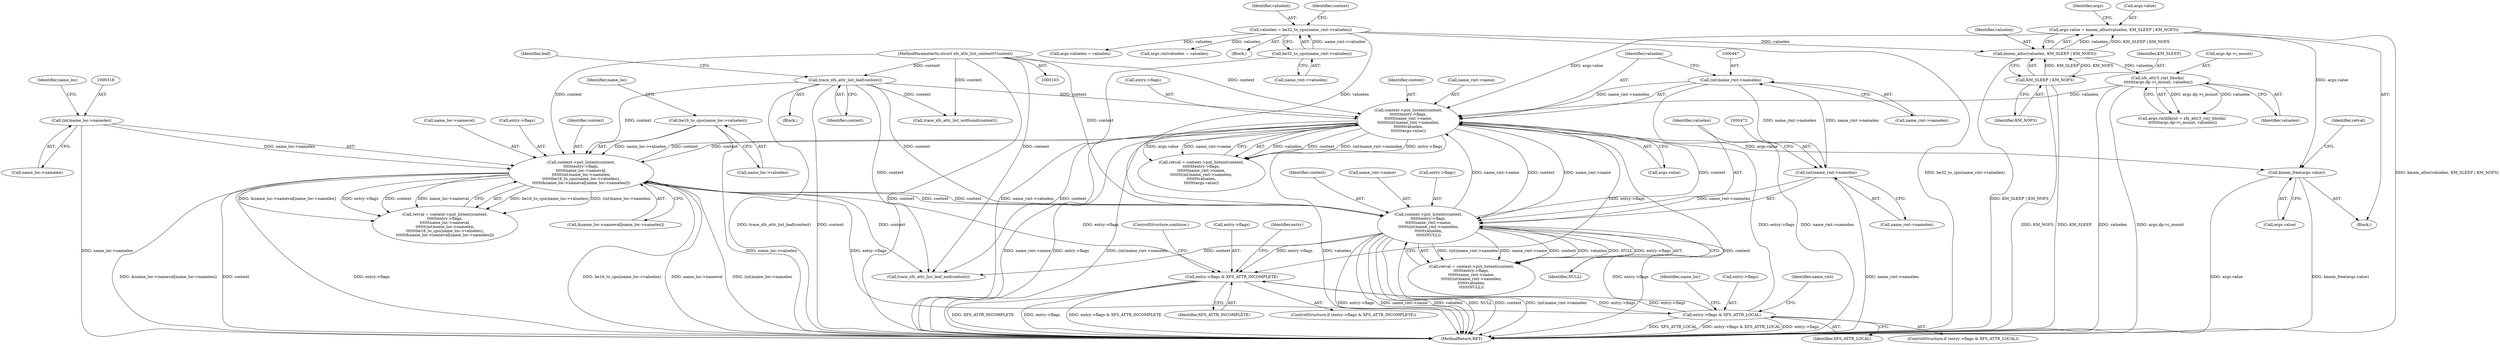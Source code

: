digraph "0_linux_2e83b79b2d6c78bf1b4aa227938a214dcbddc83f@API" {
"1000455" [label="(Call,kmem_free(args.value))"];
"1000400" [label="(Call,args.value = kmem_alloc(valuelen, KM_SLEEP | KM_NOFS))"];
"1000404" [label="(Call,kmem_alloc(valuelen, KM_SLEEP | KM_NOFS))"];
"1000347" [label="(Call,valuelen = be32_to_cpu(name_rmt->valuelen))"];
"1000349" [label="(Call,be32_to_cpu(name_rmt->valuelen))"];
"1000406" [label="(Call,KM_SLEEP | KM_NOFS)"];
"1000438" [label="(Call,context->put_listent(context,\n\t\t\t\t\t\t\tentry->flags,\n\t\t\t\t\t\t\tname_rmt->name,\n\t\t\t\t\t\t\t(int)name_rmt->namelen,\n\t\t\t\t\t\t\tvaluelen,\n\t\t\t\t\t\t\targs.value))"];
"1000309" [label="(Call,context->put_listent(context,\n\t\t\t\t\t\tentry->flags,\n\t\t\t\t\t\tname_loc->nameval,\n\t\t\t\t\t\t(int)name_loc->namelen,\n\t\t\t\t\t\tbe16_to_cpu(name_loc->valuelen),\n\t\t\t\t\t\t&name_loc->nameval[name_loc->namelen]))"];
"1000122" [label="(Call,trace_xfs_attr_list_leaf(context))"];
"1000105" [label="(MethodParameterIn,struct xfs_attr_list_context\t*context)"];
"1000463" [label="(Call,context->put_listent(context,\n\t\t\t\t\t\tentry->flags,\n\t\t\t\t\t\tname_rmt->name,\n\t\t\t\t\t\t(int)name_rmt->namelen,\n\t\t\t\t\t\tvaluelen,\n\t\t\t\t\t\tNULL))"];
"1000295" [label="(Call,entry->flags & XFS_ATTR_LOCAL)"];
"1000288" [label="(Call,entry->flags & XFS_ATTR_INCOMPLETE)"];
"1000471" [label="(Call,(int)name_rmt->namelen)"];
"1000446" [label="(Call,(int)name_rmt->namelen)"];
"1000317" [label="(Call,(int)name_loc->namelen)"];
"1000322" [label="(Call,be16_to_cpu(name_loc->valuelen))"];
"1000421" [label="(Call,xfs_attr3_rmt_blocks(\n \t\t\t\t\t\t\targs.dp->i_mount, valuelen))"];
"1000357" [label="(Block,)"];
"1000406" [label="(Call,KM_SLEEP | KM_NOFS)"];
"1000105" [label="(MethodParameterIn,struct xfs_attr_list_context\t*context)"];
"1000468" [label="(Call,name_rmt->name)"];
"1000451" [label="(Identifier,valuelen)"];
"1000307" [label="(Call,retval = context->put_listent(context,\n\t\t\t\t\t\tentry->flags,\n\t\t\t\t\t\tname_loc->nameval,\n\t\t\t\t\t\t(int)name_loc->namelen,\n\t\t\t\t\t\tbe16_to_cpu(name_loc->valuelen),\n\t\t\t\t\t\t&name_loc->nameval[name_loc->namelen]))"];
"1000303" [label="(Identifier,name_loc)"];
"1000400" [label="(Call,args.value = kmem_alloc(valuelen, KM_SLEEP | KM_NOFS))"];
"1000125" [label="(Identifier,leaf)"];
"1000404" [label="(Call,kmem_alloc(valuelen, KM_SLEEP | KM_NOFS))"];
"1000438" [label="(Call,context->put_listent(context,\n\t\t\t\t\t\t\tentry->flags,\n\t\t\t\t\t\t\tname_rmt->name,\n\t\t\t\t\t\t\t(int)name_rmt->namelen,\n\t\t\t\t\t\t\tvaluelen,\n\t\t\t\t\t\t\targs.value))"];
"1000390" [label="(Call,args.valuelen = valuelen)"];
"1000443" [label="(Call,name_rmt->name)"];
"1000299" [label="(Identifier,XFS_ATTR_LOCAL)"];
"1000350" [label="(Call,name_rmt->valuelen)"];
"1000427" [label="(Identifier,valuelen)"];
"1000421" [label="(Call,xfs_attr3_rmt_blocks(\n \t\t\t\t\t\t\targs.dp->i_mount, valuelen))"];
"1000491" [label="(Call,trace_xfs_attr_list_leaf_end(context))"];
"1000476" [label="(Identifier,valuelen)"];
"1000317" [label="(Call,(int)name_loc->namelen)"];
"1000411" [label="(Identifier,args)"];
"1000448" [label="(Call,name_rmt->namelen)"];
"1000348" [label="(Identifier,valuelen)"];
"1000324" [label="(Identifier,name_loc)"];
"1000323" [label="(Call,name_loc->valuelen)"];
"1000123" [label="(Identifier,context)"];
"1000311" [label="(Call,entry->flags)"];
"1000310" [label="(Identifier,context)"];
"1000297" [label="(Identifier,entry)"];
"1000455" [label="(Call,kmem_free(args.value))"];
"1000401" [label="(Call,args.value)"];
"1000495" [label="(MethodReturn,RET)"];
"1000296" [label="(Call,entry->flags)"];
"1000293" [label="(ControlStructure,continue;)"];
"1000417" [label="(Call,args.rmtblkcnt = xfs_attr3_rmt_blocks(\n \t\t\t\t\t\t\targs.dp->i_mount, valuelen))"];
"1000452" [label="(Call,args.value)"];
"1000440" [label="(Call,entry->flags)"];
"1000319" [label="(Call,name_loc->namelen)"];
"1000465" [label="(Call,entry->flags)"];
"1000395" [label="(Call,args.rmtvaluelen = valuelen)"];
"1000289" [label="(Call,entry->flags)"];
"1000355" [label="(Identifier,context)"];
"1000287" [label="(ControlStructure,if (entry->flags & XFS_ATTR_INCOMPLETE))"];
"1000407" [label="(Identifier,KM_SLEEP)"];
"1000329" [label="(Identifier,name_loc)"];
"1000314" [label="(Call,name_loc->nameval)"];
"1000463" [label="(Call,context->put_listent(context,\n\t\t\t\t\t\tentry->flags,\n\t\t\t\t\t\tname_rmt->name,\n\t\t\t\t\t\t(int)name_rmt->namelen,\n\t\t\t\t\t\tvaluelen,\n\t\t\t\t\t\tNULL))"];
"1000471" [label="(Call,(int)name_rmt->namelen)"];
"1000349" [label="(Call,be32_to_cpu(name_rmt->valuelen))"];
"1000294" [label="(ControlStructure,if (entry->flags & XFS_ATTR_LOCAL))"];
"1000322" [label="(Call,be16_to_cpu(name_loc->valuelen))"];
"1000439" [label="(Identifier,context)"];
"1000422" [label="(Call,args.dp->i_mount)"];
"1000339" [label="(Block,)"];
"1000461" [label="(Call,retval = context->put_listent(context,\n\t\t\t\t\t\tentry->flags,\n\t\t\t\t\t\tname_rmt->name,\n\t\t\t\t\t\t(int)name_rmt->namelen,\n\t\t\t\t\t\tvaluelen,\n\t\t\t\t\t\tNULL))"];
"1000405" [label="(Identifier,valuelen)"];
"1000292" [label="(Identifier,XFS_ATTR_INCOMPLETE)"];
"1000446" [label="(Call,(int)name_rmt->namelen)"];
"1000122" [label="(Call,trace_xfs_attr_list_leaf(context))"];
"1000295" [label="(Call,entry->flags & XFS_ATTR_LOCAL)"];
"1000479" [label="(Identifier,retval)"];
"1000347" [label="(Call,valuelen = be32_to_cpu(name_rmt->valuelen))"];
"1000408" [label="(Identifier,KM_NOFS)"];
"1000477" [label="(Identifier,NULL)"];
"1000342" [label="(Identifier,name_rmt)"];
"1000229" [label="(Call,trace_xfs_attr_list_notfound(context))"];
"1000464" [label="(Identifier,context)"];
"1000309" [label="(Call,context->put_listent(context,\n\t\t\t\t\t\tentry->flags,\n\t\t\t\t\t\tname_loc->nameval,\n\t\t\t\t\t\t(int)name_loc->namelen,\n\t\t\t\t\t\tbe16_to_cpu(name_loc->valuelen),\n\t\t\t\t\t\t&name_loc->nameval[name_loc->namelen]))"];
"1000473" [label="(Call,name_rmt->namelen)"];
"1000456" [label="(Call,args.value)"];
"1000436" [label="(Call,retval = context->put_listent(context,\n\t\t\t\t\t\t\tentry->flags,\n\t\t\t\t\t\t\tname_rmt->name,\n\t\t\t\t\t\t\t(int)name_rmt->namelen,\n\t\t\t\t\t\t\tvaluelen,\n\t\t\t\t\t\t\targs.value))"];
"1000106" [label="(Block,)"];
"1000326" [label="(Call,&name_loc->nameval[name_loc->namelen])"];
"1000288" [label="(Call,entry->flags & XFS_ATTR_INCOMPLETE)"];
"1000455" -> "1000357"  [label="AST: "];
"1000455" -> "1000456"  [label="CFG: "];
"1000456" -> "1000455"  [label="AST: "];
"1000479" -> "1000455"  [label="CFG: "];
"1000455" -> "1000495"  [label="DDG: kmem_free(args.value)"];
"1000455" -> "1000495"  [label="DDG: args.value"];
"1000400" -> "1000455"  [label="DDG: args.value"];
"1000438" -> "1000455"  [label="DDG: args.value"];
"1000400" -> "1000357"  [label="AST: "];
"1000400" -> "1000404"  [label="CFG: "];
"1000401" -> "1000400"  [label="AST: "];
"1000404" -> "1000400"  [label="AST: "];
"1000411" -> "1000400"  [label="CFG: "];
"1000400" -> "1000495"  [label="DDG: kmem_alloc(valuelen, KM_SLEEP | KM_NOFS)"];
"1000404" -> "1000400"  [label="DDG: valuelen"];
"1000404" -> "1000400"  [label="DDG: KM_SLEEP | KM_NOFS"];
"1000400" -> "1000438"  [label="DDG: args.value"];
"1000404" -> "1000406"  [label="CFG: "];
"1000405" -> "1000404"  [label="AST: "];
"1000406" -> "1000404"  [label="AST: "];
"1000404" -> "1000495"  [label="DDG: KM_SLEEP | KM_NOFS"];
"1000347" -> "1000404"  [label="DDG: valuelen"];
"1000406" -> "1000404"  [label="DDG: KM_SLEEP"];
"1000406" -> "1000404"  [label="DDG: KM_NOFS"];
"1000404" -> "1000421"  [label="DDG: valuelen"];
"1000347" -> "1000339"  [label="AST: "];
"1000347" -> "1000349"  [label="CFG: "];
"1000348" -> "1000347"  [label="AST: "];
"1000349" -> "1000347"  [label="AST: "];
"1000355" -> "1000347"  [label="CFG: "];
"1000347" -> "1000495"  [label="DDG: be32_to_cpu(name_rmt->valuelen)"];
"1000349" -> "1000347"  [label="DDG: name_rmt->valuelen"];
"1000347" -> "1000390"  [label="DDG: valuelen"];
"1000347" -> "1000395"  [label="DDG: valuelen"];
"1000347" -> "1000463"  [label="DDG: valuelen"];
"1000349" -> "1000350"  [label="CFG: "];
"1000350" -> "1000349"  [label="AST: "];
"1000349" -> "1000495"  [label="DDG: name_rmt->valuelen"];
"1000406" -> "1000408"  [label="CFG: "];
"1000407" -> "1000406"  [label="AST: "];
"1000408" -> "1000406"  [label="AST: "];
"1000406" -> "1000495"  [label="DDG: KM_SLEEP"];
"1000406" -> "1000495"  [label="DDG: KM_NOFS"];
"1000438" -> "1000436"  [label="AST: "];
"1000438" -> "1000452"  [label="CFG: "];
"1000439" -> "1000438"  [label="AST: "];
"1000440" -> "1000438"  [label="AST: "];
"1000443" -> "1000438"  [label="AST: "];
"1000446" -> "1000438"  [label="AST: "];
"1000451" -> "1000438"  [label="AST: "];
"1000452" -> "1000438"  [label="AST: "];
"1000436" -> "1000438"  [label="CFG: "];
"1000438" -> "1000495"  [label="DDG: name_rmt->name"];
"1000438" -> "1000495"  [label="DDG: entry->flags"];
"1000438" -> "1000495"  [label="DDG: (int)name_rmt->namelen"];
"1000438" -> "1000495"  [label="DDG: valuelen"];
"1000438" -> "1000495"  [label="DDG: context"];
"1000438" -> "1000288"  [label="DDG: entry->flags"];
"1000438" -> "1000309"  [label="DDG: context"];
"1000438" -> "1000436"  [label="DDG: valuelen"];
"1000438" -> "1000436"  [label="DDG: context"];
"1000438" -> "1000436"  [label="DDG: (int)name_rmt->namelen"];
"1000438" -> "1000436"  [label="DDG: entry->flags"];
"1000438" -> "1000436"  [label="DDG: args.value"];
"1000438" -> "1000436"  [label="DDG: name_rmt->name"];
"1000309" -> "1000438"  [label="DDG: context"];
"1000122" -> "1000438"  [label="DDG: context"];
"1000463" -> "1000438"  [label="DDG: context"];
"1000463" -> "1000438"  [label="DDG: name_rmt->name"];
"1000105" -> "1000438"  [label="DDG: context"];
"1000295" -> "1000438"  [label="DDG: entry->flags"];
"1000446" -> "1000438"  [label="DDG: name_rmt->namelen"];
"1000421" -> "1000438"  [label="DDG: valuelen"];
"1000438" -> "1000463"  [label="DDG: context"];
"1000438" -> "1000463"  [label="DDG: name_rmt->name"];
"1000438" -> "1000491"  [label="DDG: context"];
"1000309" -> "1000307"  [label="AST: "];
"1000309" -> "1000326"  [label="CFG: "];
"1000310" -> "1000309"  [label="AST: "];
"1000311" -> "1000309"  [label="AST: "];
"1000314" -> "1000309"  [label="AST: "];
"1000317" -> "1000309"  [label="AST: "];
"1000322" -> "1000309"  [label="AST: "];
"1000326" -> "1000309"  [label="AST: "];
"1000307" -> "1000309"  [label="CFG: "];
"1000309" -> "1000495"  [label="DDG: &name_loc->nameval[name_loc->namelen]"];
"1000309" -> "1000495"  [label="DDG: context"];
"1000309" -> "1000495"  [label="DDG: entry->flags"];
"1000309" -> "1000495"  [label="DDG: be16_to_cpu(name_loc->valuelen)"];
"1000309" -> "1000495"  [label="DDG: name_loc->nameval"];
"1000309" -> "1000495"  [label="DDG: (int)name_loc->namelen"];
"1000309" -> "1000288"  [label="DDG: entry->flags"];
"1000309" -> "1000307"  [label="DDG: be16_to_cpu(name_loc->valuelen)"];
"1000309" -> "1000307"  [label="DDG: (int)name_loc->namelen"];
"1000309" -> "1000307"  [label="DDG: &name_loc->nameval[name_loc->namelen]"];
"1000309" -> "1000307"  [label="DDG: entry->flags"];
"1000309" -> "1000307"  [label="DDG: context"];
"1000309" -> "1000307"  [label="DDG: name_loc->nameval"];
"1000122" -> "1000309"  [label="DDG: context"];
"1000463" -> "1000309"  [label="DDG: context"];
"1000105" -> "1000309"  [label="DDG: context"];
"1000295" -> "1000309"  [label="DDG: entry->flags"];
"1000317" -> "1000309"  [label="DDG: name_loc->namelen"];
"1000322" -> "1000309"  [label="DDG: name_loc->valuelen"];
"1000309" -> "1000463"  [label="DDG: context"];
"1000309" -> "1000491"  [label="DDG: context"];
"1000122" -> "1000106"  [label="AST: "];
"1000122" -> "1000123"  [label="CFG: "];
"1000123" -> "1000122"  [label="AST: "];
"1000125" -> "1000122"  [label="CFG: "];
"1000122" -> "1000495"  [label="DDG: context"];
"1000122" -> "1000495"  [label="DDG: trace_xfs_attr_list_leaf(context)"];
"1000105" -> "1000122"  [label="DDG: context"];
"1000122" -> "1000229"  [label="DDG: context"];
"1000122" -> "1000463"  [label="DDG: context"];
"1000122" -> "1000491"  [label="DDG: context"];
"1000105" -> "1000103"  [label="AST: "];
"1000105" -> "1000495"  [label="DDG: context"];
"1000105" -> "1000229"  [label="DDG: context"];
"1000105" -> "1000463"  [label="DDG: context"];
"1000105" -> "1000491"  [label="DDG: context"];
"1000463" -> "1000461"  [label="AST: "];
"1000463" -> "1000477"  [label="CFG: "];
"1000464" -> "1000463"  [label="AST: "];
"1000465" -> "1000463"  [label="AST: "];
"1000468" -> "1000463"  [label="AST: "];
"1000471" -> "1000463"  [label="AST: "];
"1000476" -> "1000463"  [label="AST: "];
"1000477" -> "1000463"  [label="AST: "];
"1000461" -> "1000463"  [label="CFG: "];
"1000463" -> "1000495"  [label="DDG: entry->flags"];
"1000463" -> "1000495"  [label="DDG: name_rmt->name"];
"1000463" -> "1000495"  [label="DDG: valuelen"];
"1000463" -> "1000495"  [label="DDG: NULL"];
"1000463" -> "1000495"  [label="DDG: context"];
"1000463" -> "1000495"  [label="DDG: (int)name_rmt->namelen"];
"1000463" -> "1000288"  [label="DDG: entry->flags"];
"1000463" -> "1000461"  [label="DDG: (int)name_rmt->namelen"];
"1000463" -> "1000461"  [label="DDG: name_rmt->name"];
"1000463" -> "1000461"  [label="DDG: context"];
"1000463" -> "1000461"  [label="DDG: valuelen"];
"1000463" -> "1000461"  [label="DDG: NULL"];
"1000463" -> "1000461"  [label="DDG: entry->flags"];
"1000295" -> "1000463"  [label="DDG: entry->flags"];
"1000471" -> "1000463"  [label="DDG: name_rmt->namelen"];
"1000463" -> "1000491"  [label="DDG: context"];
"1000295" -> "1000294"  [label="AST: "];
"1000295" -> "1000299"  [label="CFG: "];
"1000296" -> "1000295"  [label="AST: "];
"1000299" -> "1000295"  [label="AST: "];
"1000303" -> "1000295"  [label="CFG: "];
"1000342" -> "1000295"  [label="CFG: "];
"1000295" -> "1000495"  [label="DDG: entry->flags"];
"1000295" -> "1000495"  [label="DDG: XFS_ATTR_LOCAL"];
"1000295" -> "1000495"  [label="DDG: entry->flags & XFS_ATTR_LOCAL"];
"1000295" -> "1000288"  [label="DDG: entry->flags"];
"1000288" -> "1000295"  [label="DDG: entry->flags"];
"1000288" -> "1000287"  [label="AST: "];
"1000288" -> "1000292"  [label="CFG: "];
"1000289" -> "1000288"  [label="AST: "];
"1000292" -> "1000288"  [label="AST: "];
"1000293" -> "1000288"  [label="CFG: "];
"1000297" -> "1000288"  [label="CFG: "];
"1000288" -> "1000495"  [label="DDG: XFS_ATTR_INCOMPLETE"];
"1000288" -> "1000495"  [label="DDG: entry->flags"];
"1000288" -> "1000495"  [label="DDG: entry->flags & XFS_ATTR_INCOMPLETE"];
"1000471" -> "1000473"  [label="CFG: "];
"1000472" -> "1000471"  [label="AST: "];
"1000473" -> "1000471"  [label="AST: "];
"1000476" -> "1000471"  [label="CFG: "];
"1000471" -> "1000495"  [label="DDG: name_rmt->namelen"];
"1000471" -> "1000446"  [label="DDG: name_rmt->namelen"];
"1000446" -> "1000471"  [label="DDG: name_rmt->namelen"];
"1000446" -> "1000448"  [label="CFG: "];
"1000447" -> "1000446"  [label="AST: "];
"1000448" -> "1000446"  [label="AST: "];
"1000451" -> "1000446"  [label="CFG: "];
"1000446" -> "1000495"  [label="DDG: name_rmt->namelen"];
"1000317" -> "1000319"  [label="CFG: "];
"1000318" -> "1000317"  [label="AST: "];
"1000319" -> "1000317"  [label="AST: "];
"1000324" -> "1000317"  [label="CFG: "];
"1000317" -> "1000495"  [label="DDG: name_loc->namelen"];
"1000322" -> "1000323"  [label="CFG: "];
"1000323" -> "1000322"  [label="AST: "];
"1000329" -> "1000322"  [label="CFG: "];
"1000322" -> "1000495"  [label="DDG: name_loc->valuelen"];
"1000421" -> "1000417"  [label="AST: "];
"1000421" -> "1000427"  [label="CFG: "];
"1000422" -> "1000421"  [label="AST: "];
"1000427" -> "1000421"  [label="AST: "];
"1000417" -> "1000421"  [label="CFG: "];
"1000421" -> "1000495"  [label="DDG: valuelen"];
"1000421" -> "1000495"  [label="DDG: args.dp->i_mount"];
"1000421" -> "1000417"  [label="DDG: args.dp->i_mount"];
"1000421" -> "1000417"  [label="DDG: valuelen"];
}
